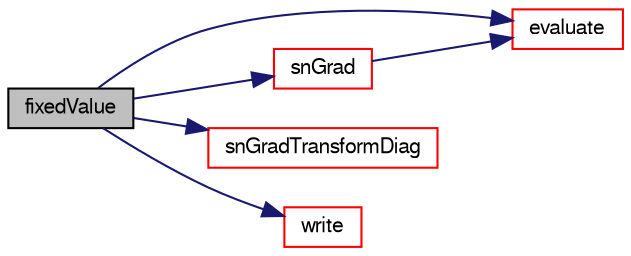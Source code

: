 digraph "fixedValue"
{
  bgcolor="transparent";
  edge [fontname="FreeSans",fontsize="10",labelfontname="FreeSans",labelfontsize="10"];
  node [fontname="FreeSans",fontsize="10",shape=record];
  rankdir="LR";
  Node38 [label="fixedValue",height=0.2,width=0.4,color="black", fillcolor="grey75", style="filled", fontcolor="black"];
  Node38 -> Node39 [color="midnightblue",fontsize="10",style="solid",fontname="FreeSans"];
  Node39 [label="evaluate",height=0.2,width=0.4,color="red",URL="$a22118.html#a3b59c070ab0408e3bbb21927540159f4",tooltip="Evaluate the patch field. "];
  Node38 -> Node43 [color="midnightblue",fontsize="10",style="solid",fontname="FreeSans"];
  Node43 [label="snGrad",height=0.2,width=0.4,color="red",URL="$a22118.html#a4e21804a54c15c57d187b21feff6f267",tooltip="Return gradient at boundary. "];
  Node43 -> Node39 [color="midnightblue",fontsize="10",style="solid",fontname="FreeSans"];
  Node38 -> Node44 [color="midnightblue",fontsize="10",style="solid",fontname="FreeSans"];
  Node44 [label="snGradTransformDiag",height=0.2,width=0.4,color="red",URL="$a22118.html#ad369a69e9725d4bf2e6f522035c8d53d",tooltip="Return face-gradient transform diagonal. "];
  Node38 -> Node53 [color="midnightblue",fontsize="10",style="solid",fontname="FreeSans"];
  Node53 [label="write",height=0.2,width=0.4,color="red",URL="$a22118.html#a293fdfec8bdfbd5c3913ab4c9f3454ff",tooltip="Write. "];
}
